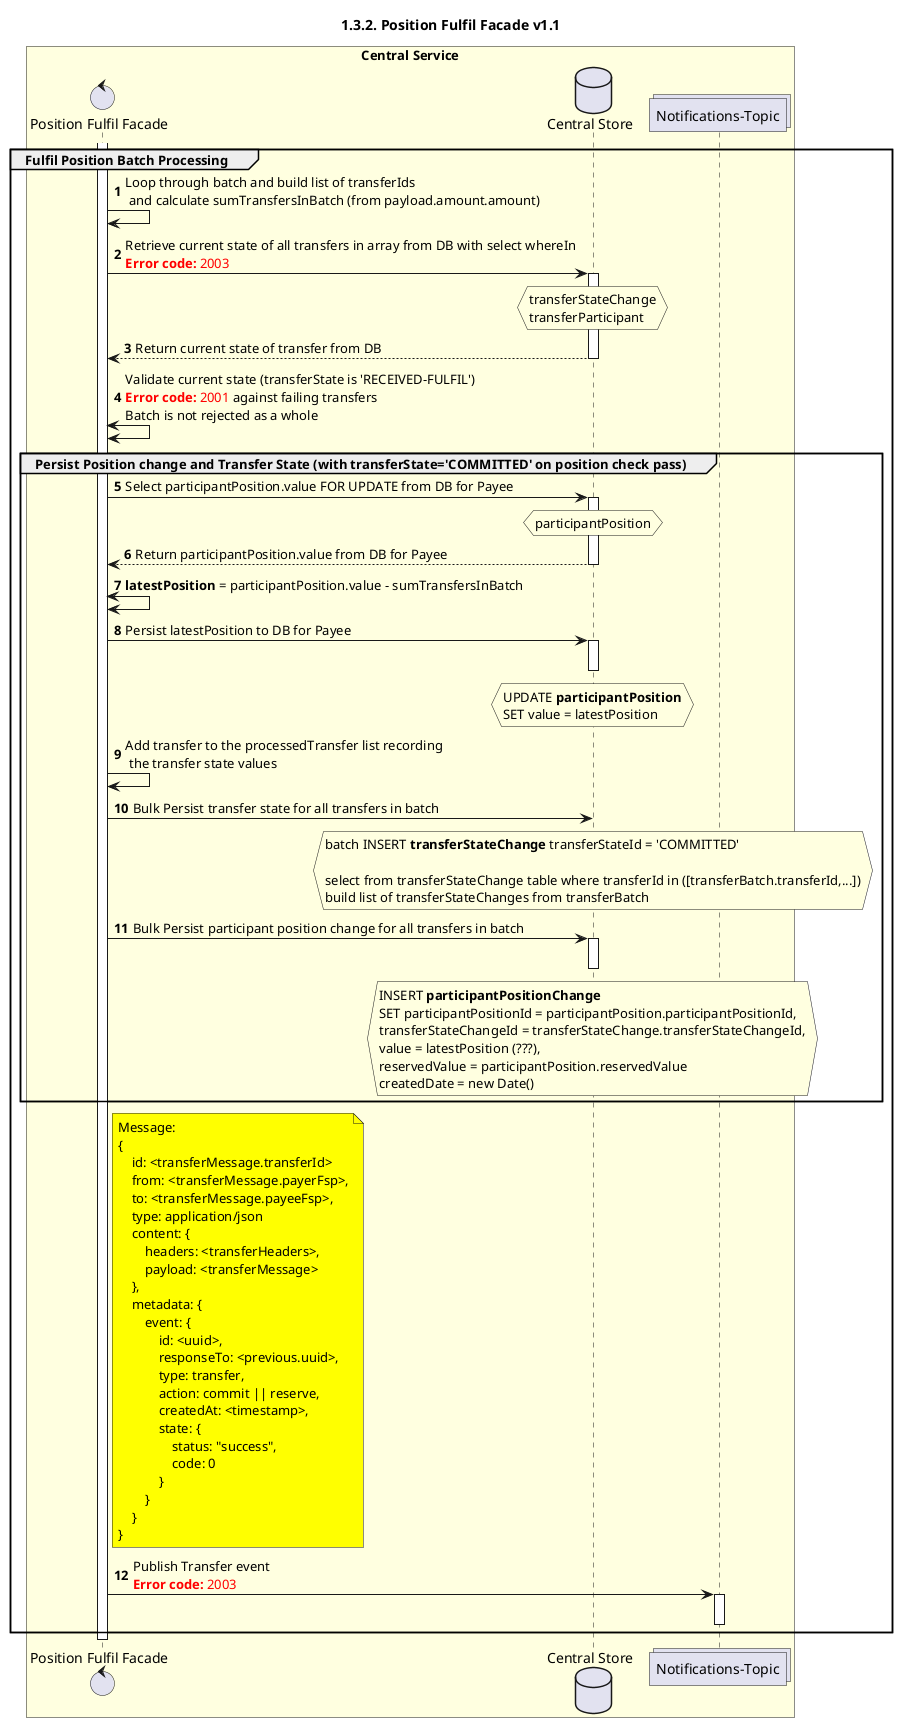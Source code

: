 /'*****
 License
 --------------
 Copyright © 2017 Bill & Melinda Gates Foundation
 The Mojaloop files are made available by the Bill & Melinda Gates Foundation under the Apache License, Version 2.0 (the "License") and you may not use these files except in compliance with the License. You may obtain a copy of the License at
 http://www.apache.org/licenses/LICENSE-2.0
 Unless required by applicable law or agreed to in writing, the Mojaloop files are distributed on an "AS IS" BASIS, WITHOUT WARRANTIES OR CONDITIONS OF ANY KIND, either express or implied. See the License for the specific language governing permissions and limitations under the License.
 Contributors
 --------------
 This is the official list of the Mojaloop project contributors for this file.
 Names of the original copyright holders (individuals or organizations)
 should be listed with a '*' in the first column. People who have
 contributed from an organization can be listed under the organization
 that actually holds the copyright for their contributions (see the
 Gates Foundation organization for an example). Those individuals should have
 their names indented and be marked with a '-'. Email address can be added
 optionally within square brackets <email>.
 * Gates Foundation
 - Name Surname <name.surname@gatesfoundation.com>

 * Georgi Georgiev <georgi.georgiev@modusbox.com>
 * Rajiv Mothilal <rajiv.mothilal@modusbox.com>
 * Miguel de Barros <miguel.debarros@modusbox.com>
 * Valentin Genev <valentin.genev@modusbox.com>
 --------------
 ******'/

@startuml
' declate title
title 1.3.2. Position Fulfil Facade v1.1

autonumber

' Actor Keys:
'   boundary - APIs/Interfaces, etc
'   collections - Kafka Topics
'   control - Kafka Consumers
'   entity - Database Access Objects
'   database - Database Persistence Store

' declare actors
control "Position Fulfil Facade" as FACADE_POSITION_FULFIL
database "Central Store" as DB
collections "Notifications-Topic" as TOPIC_NOTIFICATIONS

box "Central Service" #LightYellow
    participant FACADE_POSITION_FULFIL
    participant DB
    participant TOPIC_NOTIFICATIONS
end box

' start flow
activate FACADE_POSITION_FULFIL
group Fulfil Position Batch Processing
    FACADE_POSITION_FULFIL -> FACADE_POSITION_FULFIL: Loop through batch and build list of transferIds \n and calculate sumTransfersInBatch (from payload.amount.amount)
    FACADE_POSITION_FULFIL -> DB: Retrieve current state of all transfers in array from DB with select whereIn\n<color #FF0000><b>Error code:</b> 2003</color>
    activate DB
    hnote over DB #lightyellow
        transferStateChange
        transferParticipant
    end note
    DB --> FACADE_POSITION_FULFIL: Return current state of transfer from DB
    deactivate DB
    FACADE_POSITION_FULFIL <-> FACADE_POSITION_FULFIL: Validate current state (transferState is 'RECEIVED-FULFIL')\n<color #FF0000><b>Error code:</b> 2001</color> against failing transfers\nBatch is not rejected as a whole
    group Persist Position change and Transfer State (with transferState='COMMITTED' on position check pass)
        FACADE_POSITION_FULFIL -> DB: Select participantPosition.value FOR UPDATE from DB for Payee
        activate DB
        hnote over DB #lightyellow
            participantPosition
        end note
        DB --> FACADE_POSITION_FULFIL: Return participantPosition.value from DB for Payee
        deactivate DB
        FACADE_POSITION_FULFIL <-> FACADE_POSITION_FULFIL: **latestPosition** = participantPosition.value - sumTransfersInBatch
        FACADE_POSITION_FULFIL->DB: Persist latestPosition to DB for Payee
        hnote over DB #lightyellow
            UPDATE **participantPosition**
            SET value = latestPosition
        end note
        activate DB
        deactivate DB
        FACADE_POSITION_FULFIL -> FACADE_POSITION_FULFIL: Add transfer to the processedTransfer list recording \n the transfer state values
        FACADE_POSITION_FULFIL -> DB: Bulk Persist transfer state for all transfers in batch
        hnote over DB #lightyellow
                batch INSERT **transferStateChange** transferStateId = 'COMMITTED'

                select from transferStateChange table where transferId in ([transferBatch.transferId,...])
                build list of transferStateChanges from transferBatch
        end note
        FACADE_POSITION_FULFIL -> DB: Bulk Persist participant position change for all transfers in batch
        hnote over DB #lightyellow
                INSERT **participantPositionChange**
                SET participantPositionId = participantPosition.participantPositionId,
                transferStateChangeId = transferStateChange.transferStateChangeId,
                value = latestPosition (???),
                reservedValue = participantPosition.reservedValue
                createdDate = new Date()
        end note
        activate DB
        deactivate DB
    end

    note right of FACADE_POSITION_FULFIL #yellow
        Message:
        {
            id: <transferMessage.transferId>
            from: <transferMessage.payerFsp>,
            to: <transferMessage.payeeFsp>,
            type: application/json
            content: {
                headers: <transferHeaders>,
                payload: <transferMessage>
            },
            metadata: {
                event: {
                    id: <uuid>,
                    responseTo: <previous.uuid>,
                    type: transfer,
                    action: commit || reserve,
                    createdAt: <timestamp>,
                    state: {
                        status: "success",
                        code: 0
                    }
                }
            }
        }
    end note
    FACADE_POSITION_FULFIL -> TOPIC_NOTIFICATIONS: Publish Transfer event\n<color #FF0000><b>Error code:</b> 2003</color>
    activate TOPIC_NOTIFICATIONS
    deactivate TOPIC_NOTIFICATIONS
end
deactivate FACADE_POSITION_FULFIL
@enduml
